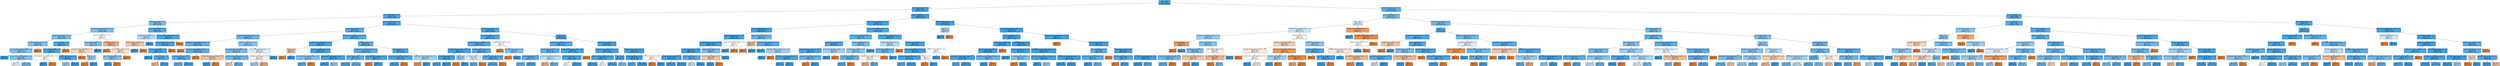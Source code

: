 digraph Tree {
node [shape=box, style="filled", color="black"] ;
0 [label="date <= 115.0\ngini = 0.166\nsamples = 26924\nvalue = [2456, 24468]", fillcolor="#399de5e5"] ;
1 [label="due_vs_submission_date <= 0.5\ngini = 0.101\nsamples = 15974\nvalue = [854, 15120]", fillcolor="#399de5f1"] ;
0 -> 1 [labeldistance=2.5, labelangle=45, headlabel="True"] ;
2 [label="due_vs_submission_date <= -7.5\ngini = 0.151\nsamples = 8588\nvalue = [705, 7883]", fillcolor="#399de5e8"] ;
1 -> 2 ;
3 [label="ouwiki_clicks_by_interval <= 0.5\ngini = 0.337\nsamples = 485\nvalue = [104, 381]", fillcolor="#399de5b9"] ;
2 -> 3 ;
4 [label="oucontent_clicks_by_interval_change <= 29.0\ngini = 0.367\nsamples = 388\nvalue = [94, 294]", fillcolor="#399de5ad"] ;
3 -> 4 ;
5 [label="homepage_clicks_by_interval <= 26.5\ngini = 0.349\nsamples = 364\nvalue = [82, 282]", fillcolor="#399de5b5"] ;
4 -> 5 ;
6 [label="externalquiz_clicks_by_interval <= 3.5\ngini = 0.38\nsamples = 306\nvalue = [78, 228]", fillcolor="#399de5a8"] ;
5 -> 6 ;
7 [label="resource_clicks_by_interval_change <= -15.5\ngini = 0.37\nsamples = 302\nvalue = [74, 228]", fillcolor="#399de5ac"] ;
6 -> 7 ;
8 [label="gini = 0.0\nsamples = 21\nvalue = [0, 21]", fillcolor="#399de5ff"] ;
7 -> 8 ;
9 [label="forumng_clicks_by_interval_change <= -34.5\ngini = 0.388\nsamples = 281\nvalue = [74, 207]", fillcolor="#399de5a4"] ;
7 -> 9 ;
10 [label="gini = 0.499\nsamples = 25\nvalue = [12, 13]", fillcolor="#399de514"] ;
9 -> 10 ;
11 [label="gini = 0.367\nsamples = 256\nvalue = [62, 194]", fillcolor="#399de5ae"] ;
9 -> 11 ;
12 [label="gini = 0.0\nsamples = 4\nvalue = [4, 0]", fillcolor="#e58139ff"] ;
6 -> 12 ;
13 [label="url_clicks_by_interval <= 27.5\ngini = 0.128\nsamples = 58\nvalue = [4, 54]", fillcolor="#399de5ec"] ;
5 -> 13 ;
14 [label="due_vs_submission_date <= -25.5\ngini = 0.1\nsamples = 57\nvalue = [3, 54]", fillcolor="#399de5f1"] ;
13 -> 14 ;
15 [label="oucollaborate_clicks_by_interval_change <= 2.0\ngini = 0.5\nsamples = 2\nvalue = [1, 1]", fillcolor="#e5813900"] ;
14 -> 15 ;
16 [label="gini = 0.0\nsamples = 1\nvalue = [0, 1]", fillcolor="#399de5ff"] ;
15 -> 16 ;
17 [label="gini = 0.0\nsamples = 1\nvalue = [1, 0]", fillcolor="#e58139ff"] ;
15 -> 17 ;
18 [label="subpage_clicks_by_interval <= 0.5\ngini = 0.07\nsamples = 55\nvalue = [2, 53]", fillcolor="#399de5f5"] ;
14 -> 18 ;
19 [label="gini = 0.444\nsamples = 3\nvalue = [1, 2]", fillcolor="#399de57f"] ;
18 -> 19 ;
20 [label="gini = 0.038\nsamples = 52\nvalue = [1, 51]", fillcolor="#399de5fa"] ;
18 -> 20 ;
21 [label="gini = 0.0\nsamples = 1\nvalue = [1, 0]", fillcolor="#e58139ff"] ;
13 -> 21 ;
22 [label="due_vs_submission_date <= -11.0\ngini = 0.5\nsamples = 24\nvalue = [12, 12]", fillcolor="#e5813900"] ;
4 -> 22 ;
23 [label="due_vs_submission_date <= -16.5\ngini = 0.375\nsamples = 12\nvalue = [3, 9]", fillcolor="#399de5aa"] ;
22 -> 23 ;
24 [label="resource_clicks_by_interval_change <= 1.5\ngini = 0.48\nsamples = 5\nvalue = [3, 2]", fillcolor="#e5813955"] ;
23 -> 24 ;
25 [label="gini = 0.0\nsamples = 2\nvalue = [2, 0]", fillcolor="#e58139ff"] ;
24 -> 25 ;
26 [label="weight <= 11.25\ngini = 0.444\nsamples = 3\nvalue = [1, 2]", fillcolor="#399de57f"] ;
24 -> 26 ;
27 [label="gini = 0.0\nsamples = 1\nvalue = [1, 0]", fillcolor="#e58139ff"] ;
26 -> 27 ;
28 [label="gini = 0.0\nsamples = 2\nvalue = [0, 2]", fillcolor="#399de5ff"] ;
26 -> 28 ;
29 [label="gini = 0.0\nsamples = 7\nvalue = [0, 7]", fillcolor="#399de5ff"] ;
23 -> 29 ;
30 [label="assessment_type_CMA <= 0.5\ngini = 0.375\nsamples = 12\nvalue = [9, 3]", fillcolor="#e58139aa"] ;
22 -> 30 ;
31 [label="gini = 0.0\nsamples = 5\nvalue = [5, 0]", fillcolor="#e58139ff"] ;
30 -> 31 ;
32 [label="resource_clicks_by_interval <= 7.5\ngini = 0.49\nsamples = 7\nvalue = [4, 3]", fillcolor="#e5813940"] ;
30 -> 32 ;
33 [label="forumng_clicks_by_interval <= 22.5\ngini = 0.375\nsamples = 4\nvalue = [1, 3]", fillcolor="#399de5aa"] ;
32 -> 33 ;
34 [label="gini = 0.0\nsamples = 3\nvalue = [0, 3]", fillcolor="#399de5ff"] ;
33 -> 34 ;
35 [label="gini = 0.0\nsamples = 1\nvalue = [1, 0]", fillcolor="#e58139ff"] ;
33 -> 35 ;
36 [label="gini = 0.0\nsamples = 3\nvalue = [3, 0]", fillcolor="#e58139ff"] ;
32 -> 36 ;
37 [label="resource_clicks_by_interval <= 0.5\ngini = 0.185\nsamples = 97\nvalue = [10, 87]", fillcolor="#399de5e2"] ;
3 -> 37 ;
38 [label="subpage_clicks_by_interval <= 5.0\ngini = 0.463\nsamples = 11\nvalue = [4, 7]", fillcolor="#399de56d"] ;
37 -> 38 ;
39 [label="homepage_clicks_by_interval <= 9.0\ngini = 0.444\nsamples = 6\nvalue = [4, 2]", fillcolor="#e581397f"] ;
38 -> 39 ;
40 [label="gini = 0.0\nsamples = 2\nvalue = [0, 2]", fillcolor="#399de5ff"] ;
39 -> 40 ;
41 [label="gini = 0.0\nsamples = 4\nvalue = [4, 0]", fillcolor="#e58139ff"] ;
39 -> 41 ;
42 [label="gini = 0.0\nsamples = 5\nvalue = [0, 5]", fillcolor="#399de5ff"] ;
38 -> 42 ;
43 [label="oucontent_clicks_by_interval_change <= 82.5\ngini = 0.13\nsamples = 86\nvalue = [6, 80]", fillcolor="#399de5ec"] ;
37 -> 43 ;
44 [label="forumng_clicks_by_interval <= 262.0\ngini = 0.111\nsamples = 85\nvalue = [5, 80]", fillcolor="#399de5ef"] ;
43 -> 44 ;
45 [label="subpage_clicks_by_interval <= 28.0\ngini = 0.091\nsamples = 84\nvalue = [4, 80]", fillcolor="#399de5f2"] ;
44 -> 45 ;
46 [label="gini = 0.0\nsamples = 49\nvalue = [0, 49]", fillcolor="#399de5ff"] ;
45 -> 46 ;
47 [label="url_clicks_by_interval <= 1.5\ngini = 0.202\nsamples = 35\nvalue = [4, 31]", fillcolor="#399de5de"] ;
45 -> 47 ;
48 [label="gini = 0.444\nsamples = 3\nvalue = [2, 1]", fillcolor="#e581397f"] ;
47 -> 48 ;
49 [label="gini = 0.117\nsamples = 32\nvalue = [2, 30]", fillcolor="#399de5ee"] ;
47 -> 49 ;
50 [label="gini = 0.0\nsamples = 1\nvalue = [1, 0]", fillcolor="#e58139ff"] ;
44 -> 50 ;
51 [label="gini = 0.0\nsamples = 1\nvalue = [1, 0]", fillcolor="#e58139ff"] ;
43 -> 51 ;
52 [label="forumng_clicks_by_interval <= 2.5\ngini = 0.137\nsamples = 8103\nvalue = [601, 7502]", fillcolor="#399de5eb"] ;
2 -> 52 ;
53 [label="homepage_clicks_by_interval <= 3.5\ngini = 0.209\nsamples = 2239\nvalue = [265, 1974]", fillcolor="#399de5dd"] ;
52 -> 53 ;
54 [label="homepage_clicks_by_interval_change <= -5.5\ngini = 0.301\nsamples = 445\nvalue = [82, 363]", fillcolor="#399de5c5"] ;
53 -> 54 ;
55 [label="oucollaborate_clicks_by_interval_change <= -4.5\ngini = 0.228\nsamples = 282\nvalue = [37, 245]", fillcolor="#399de5d8"] ;
54 -> 55 ;
56 [label="gini = 0.0\nsamples = 1\nvalue = [1, 0]", fillcolor="#e58139ff"] ;
55 -> 56 ;
57 [label="externalquiz_clicks_by_interval_change <= 1.5\ngini = 0.223\nsamples = 281\nvalue = [36, 245]", fillcolor="#399de5da"] ;
55 -> 57 ;
58 [label="homepage_clicks_by_interval <= 1.5\ngini = 0.219\nsamples = 280\nvalue = [35, 245]", fillcolor="#399de5db"] ;
57 -> 58 ;
59 [label="gini = 0.299\nsamples = 115\nvalue = [21, 94]", fillcolor="#399de5c6"] ;
58 -> 59 ;
60 [label="gini = 0.155\nsamples = 165\nvalue = [14, 151]", fillcolor="#399de5e7"] ;
58 -> 60 ;
61 [label="gini = 0.0\nsamples = 1\nvalue = [1, 0]", fillcolor="#e58139ff"] ;
57 -> 61 ;
62 [label="oucontent_clicks_by_interval <= 10.5\ngini = 0.4\nsamples = 163\nvalue = [45, 118]", fillcolor="#399de59e"] ;
54 -> 62 ;
63 [label="resource_clicks_by_interval_change <= -5.5\ngini = 0.343\nsamples = 123\nvalue = [27, 96]", fillcolor="#399de5b7"] ;
62 -> 63 ;
64 [label="oucontent_clicks_by_interval_change <= -29.5\ngini = 0.444\nsamples = 6\nvalue = [4, 2]", fillcolor="#e581397f"] ;
63 -> 64 ;
65 [label="gini = 0.0\nsamples = 2\nvalue = [0, 2]", fillcolor="#399de5ff"] ;
64 -> 65 ;
66 [label="gini = 0.0\nsamples = 4\nvalue = [4, 0]", fillcolor="#e58139ff"] ;
64 -> 66 ;
67 [label="oucontent_clicks_by_interval_change <= -19.5\ngini = 0.316\nsamples = 117\nvalue = [23, 94]", fillcolor="#399de5c1"] ;
63 -> 67 ;
68 [label="gini = 0.48\nsamples = 5\nvalue = [3, 2]", fillcolor="#e5813955"] ;
67 -> 68 ;
69 [label="gini = 0.293\nsamples = 112\nvalue = [20, 92]", fillcolor="#399de5c8"] ;
67 -> 69 ;
70 [label="resource_clicks_by_interval_change <= 5.0\ngini = 0.495\nsamples = 40\nvalue = [18, 22]", fillcolor="#399de52e"] ;
62 -> 70 ;
71 [label="homepage_clicks_by_interval <= 2.5\ngini = 0.498\nsamples = 34\nvalue = [18, 16]", fillcolor="#e581391c"] ;
70 -> 71 ;
72 [label="gini = 0.465\nsamples = 19\nvalue = [7, 12]", fillcolor="#399de56a"] ;
71 -> 72 ;
73 [label="gini = 0.391\nsamples = 15\nvalue = [11, 4]", fillcolor="#e58139a2"] ;
71 -> 73 ;
74 [label="gini = 0.0\nsamples = 6\nvalue = [0, 6]", fillcolor="#399de5ff"] ;
70 -> 74 ;
75 [label="homepage_clicks_by_interval_change <= -15.5\ngini = 0.183\nsamples = 1794\nvalue = [183, 1611]", fillcolor="#399de5e2"] ;
53 -> 75 ;
76 [label="resource_clicks_by_interval_change <= -48.5\ngini = 0.085\nsamples = 337\nvalue = [15, 322]", fillcolor="#399de5f3"] ;
75 -> 76 ;
77 [label="weight <= 15.0\ngini = 0.444\nsamples = 3\nvalue = [2, 1]", fillcolor="#e581397f"] ;
76 -> 77 ;
78 [label="gini = 0.0\nsamples = 2\nvalue = [2, 0]", fillcolor="#e58139ff"] ;
77 -> 78 ;
79 [label="gini = 0.0\nsamples = 1\nvalue = [0, 1]", fillcolor="#399de5ff"] ;
77 -> 79 ;
80 [label="url_clicks_by_interval_change <= -24.5\ngini = 0.075\nsamples = 334\nvalue = [13, 321]", fillcolor="#399de5f5"] ;
76 -> 80 ;
81 [label="homepage_clicks_by_interval_change <= -36.5\ngini = 0.375\nsamples = 16\nvalue = [4, 12]", fillcolor="#399de5aa"] ;
80 -> 81 ;
82 [label="gini = 0.245\nsamples = 14\nvalue = [2, 12]", fillcolor="#399de5d4"] ;
81 -> 82 ;
83 [label="gini = 0.0\nsamples = 2\nvalue = [2, 0]", fillcolor="#e58139ff"] ;
81 -> 83 ;
84 [label="oucollaborate_clicks_by_interval_change <= 0.5\ngini = 0.055\nsamples = 318\nvalue = [9, 309]", fillcolor="#399de5f8"] ;
80 -> 84 ;
85 [label="gini = 0.05\nsamples = 315\nvalue = [8, 307]", fillcolor="#399de5f8"] ;
84 -> 85 ;
86 [label="gini = 0.444\nsamples = 3\nvalue = [1, 2]", fillcolor="#399de57f"] ;
84 -> 86 ;
87 [label="url_clicks_by_interval <= 1.5\ngini = 0.204\nsamples = 1457\nvalue = [168, 1289]", fillcolor="#399de5de"] ;
75 -> 87 ;
88 [label="externalquiz_clicks_by_interval_change <= 2.5\ngini = 0.23\nsamples = 1013\nvalue = [134, 879]", fillcolor="#399de5d8"] ;
87 -> 88 ;
89 [label="subpage_clicks_by_interval <= 4.5\ngini = 0.249\nsamples = 880\nvalue = [128, 752]", fillcolor="#399de5d4"] ;
88 -> 89 ;
90 [label="gini = 0.194\nsamples = 433\nvalue = [47, 386]", fillcolor="#399de5e0"] ;
89 -> 90 ;
91 [label="gini = 0.297\nsamples = 447\nvalue = [81, 366]", fillcolor="#399de5c7"] ;
89 -> 91 ;
92 [label="ouwiki_clicks_by_interval_change <= -26.5\ngini = 0.086\nsamples = 133\nvalue = [6, 127]", fillcolor="#399de5f3"] ;
88 -> 92 ;
93 [label="gini = 0.0\nsamples = 1\nvalue = [1, 0]", fillcolor="#e58139ff"] ;
92 -> 93 ;
94 [label="gini = 0.073\nsamples = 132\nvalue = [5, 127]", fillcolor="#399de5f5"] ;
92 -> 94 ;
95 [label="url_clicks_by_interval <= 17.5\ngini = 0.141\nsamples = 444\nvalue = [34, 410]", fillcolor="#399de5ea"] ;
87 -> 95 ;
96 [label="externalquiz_clicks_by_interval_change <= 21.5\ngini = 0.126\nsamples = 429\nvalue = [29, 400]", fillcolor="#399de5ed"] ;
95 -> 96 ;
97 [label="gini = 0.122\nsamples = 428\nvalue = [28, 400]", fillcolor="#399de5ed"] ;
96 -> 97 ;
98 [label="gini = 0.0\nsamples = 1\nvalue = [1, 0]", fillcolor="#e58139ff"] ;
96 -> 98 ;
99 [label="oucontent_clicks_by_interval_change <= 19.5\ngini = 0.444\nsamples = 15\nvalue = [5, 10]", fillcolor="#399de57f"] ;
95 -> 99 ;
100 [label="gini = 0.278\nsamples = 6\nvalue = [5, 1]", fillcolor="#e58139cc"] ;
99 -> 100 ;
101 [label="gini = 0.0\nsamples = 9\nvalue = [0, 9]", fillcolor="#399de5ff"] ;
99 -> 101 ;
102 [label="resource_clicks_by_interval <= 2.5\ngini = 0.108\nsamples = 5864\nvalue = [336, 5528]", fillcolor="#399de5f0"] ;
52 -> 102 ;
103 [label="oucontent_clicks_by_interval <= 75.0\ngini = 0.17\nsamples = 1239\nvalue = [116, 1123]", fillcolor="#399de5e5"] ;
102 -> 103 ;
104 [label="forumng_clicks_by_interval_change <= -34.5\ngini = 0.166\nsamples = 1233\nvalue = [113, 1120]", fillcolor="#399de5e5"] ;
103 -> 104 ;
105 [label="oucontent_clicks_by_interval_change <= 16.0\ngini = 0.055\nsamples = 178\nvalue = [5, 173]", fillcolor="#399de5f8"] ;
104 -> 105 ;
106 [label="due_vs_submission_date <= -5.5\ngini = 0.045\nsamples = 175\nvalue = [4, 171]", fillcolor="#399de5f9"] ;
105 -> 106 ;
107 [label="gini = 0.172\nsamples = 21\nvalue = [2, 19]", fillcolor="#399de5e4"] ;
106 -> 107 ;
108 [label="gini = 0.026\nsamples = 154\nvalue = [2, 152]", fillcolor="#399de5fc"] ;
106 -> 108 ;
109 [label="weight <= 12.5\ngini = 0.444\nsamples = 3\nvalue = [1, 2]", fillcolor="#399de57f"] ;
105 -> 109 ;
110 [label="gini = 0.0\nsamples = 1\nvalue = [1, 0]", fillcolor="#e58139ff"] ;
109 -> 110 ;
111 [label="gini = 0.0\nsamples = 2\nvalue = [0, 2]", fillcolor="#399de5ff"] ;
109 -> 111 ;
112 [label="homepage_clicks_by_interval <= 1.5\ngini = 0.184\nsamples = 1055\nvalue = [108, 947]", fillcolor="#399de5e2"] ;
104 -> 112 ;
113 [label="url_clicks_by_interval <= 0.5\ngini = 0.494\nsamples = 9\nvalue = [4, 5]", fillcolor="#399de533"] ;
112 -> 113 ;
114 [label="gini = 0.278\nsamples = 6\nvalue = [1, 5]", fillcolor="#399de5cc"] ;
113 -> 114 ;
115 [label="gini = 0.0\nsamples = 3\nvalue = [3, 0]", fillcolor="#e58139ff"] ;
113 -> 115 ;
116 [label="ouelluminate_clicks_by_interval <= 25.0\ngini = 0.179\nsamples = 1046\nvalue = [104, 942]", fillcolor="#399de5e3"] ;
112 -> 116 ;
117 [label="gini = 0.178\nsamples = 1045\nvalue = [103, 942]", fillcolor="#399de5e3"] ;
116 -> 117 ;
118 [label="gini = 0.0\nsamples = 1\nvalue = [1, 0]", fillcolor="#e58139ff"] ;
116 -> 118 ;
119 [label="oucontent_clicks_by_interval <= 80.5\ngini = 0.5\nsamples = 6\nvalue = [3, 3]", fillcolor="#e5813900"] ;
103 -> 119 ;
120 [label="gini = 0.0\nsamples = 2\nvalue = [2, 0]", fillcolor="#e58139ff"] ;
119 -> 120 ;
121 [label="forumng_clicks_by_interval <= 19.0\ngini = 0.375\nsamples = 4\nvalue = [1, 3]", fillcolor="#399de5aa"] ;
119 -> 121 ;
122 [label="gini = 0.0\nsamples = 1\nvalue = [1, 0]", fillcolor="#e58139ff"] ;
121 -> 122 ;
123 [label="gini = 0.0\nsamples = 3\nvalue = [0, 3]", fillcolor="#399de5ff"] ;
121 -> 123 ;
124 [label="weight <= 2.5\ngini = 0.091\nsamples = 4625\nvalue = [220, 4405]", fillcolor="#399de5f2"] ;
102 -> 124 ;
125 [label="forumng_clicks_by_interval_change <= 57.5\ngini = 0.181\nsamples = 696\nvalue = [70, 626]", fillcolor="#399de5e2"] ;
124 -> 125 ;
126 [label="oucontent_clicks_by_interval <= 47.5\ngini = 0.263\nsamples = 341\nvalue = [53, 288]", fillcolor="#399de5d0"] ;
125 -> 126 ;
127 [label="ouwiki_clicks_by_interval <= 0.5\ngini = 0.232\nsamples = 313\nvalue = [42, 271]", fillcolor="#399de5d7"] ;
126 -> 127 ;
128 [label="gini = 0.335\nsamples = 94\nvalue = [20, 74]", fillcolor="#399de5ba"] ;
127 -> 128 ;
129 [label="gini = 0.181\nsamples = 219\nvalue = [22, 197]", fillcolor="#399de5e3"] ;
127 -> 129 ;
130 [label="ouwiki_clicks_by_interval_change <= 8.5\ngini = 0.477\nsamples = 28\nvalue = [11, 17]", fillcolor="#399de55a"] ;
126 -> 130 ;
131 [label="gini = 0.42\nsamples = 10\nvalue = [7, 3]", fillcolor="#e5813992"] ;
130 -> 131 ;
132 [label="gini = 0.346\nsamples = 18\nvalue = [4, 14]", fillcolor="#399de5b6"] ;
130 -> 132 ;
133 [label="forumng_clicks_by_interval_change <= 528.0\ngini = 0.091\nsamples = 355\nvalue = [17, 338]", fillcolor="#399de5f2"] ;
125 -> 133 ;
134 [label="homepage_clicks_by_interval <= 14.5\ngini = 0.086\nsamples = 354\nvalue = [16, 338]", fillcolor="#399de5f3"] ;
133 -> 134 ;
135 [label="gini = 0.5\nsamples = 2\nvalue = [1, 1]", fillcolor="#e5813900"] ;
134 -> 135 ;
136 [label="gini = 0.082\nsamples = 352\nvalue = [15, 337]", fillcolor="#399de5f4"] ;
134 -> 136 ;
137 [label="gini = 0.0\nsamples = 1\nvalue = [1, 0]", fillcolor="#e58139ff"] ;
133 -> 137 ;
138 [label="forumng_clicks_by_interval <= 42.5\ngini = 0.073\nsamples = 3929\nvalue = [150, 3779]", fillcolor="#399de5f5"] ;
124 -> 138 ;
139 [label="oucontent_clicks_by_interval_change <= 23.5\ngini = 0.092\nsamples = 2478\nvalue = [120, 2358]", fillcolor="#399de5f2"] ;
138 -> 139 ;
140 [label="resource_clicks_by_interval_change <= 62.0\ngini = 0.075\nsamples = 1901\nvalue = [74, 1827]", fillcolor="#399de5f5"] ;
139 -> 140 ;
141 [label="gini = 0.074\nsamples = 1899\nvalue = [73, 1826]", fillcolor="#399de5f5"] ;
140 -> 141 ;
142 [label="gini = 0.5\nsamples = 2\nvalue = [1, 1]", fillcolor="#e5813900"] ;
140 -> 142 ;
143 [label="weight <= 21.25\ngini = 0.147\nsamples = 577\nvalue = [46, 531]", fillcolor="#399de5e9"] ;
139 -> 143 ;
144 [label="gini = 0.129\nsamples = 547\nvalue = [38, 509]", fillcolor="#399de5ec"] ;
143 -> 144 ;
145 [label="gini = 0.391\nsamples = 30\nvalue = [8, 22]", fillcolor="#399de5a2"] ;
143 -> 145 ;
146 [label="homepage_clicks_by_interval <= 910.0\ngini = 0.04\nsamples = 1451\nvalue = [30, 1421]", fillcolor="#399de5fa"] ;
138 -> 146 ;
147 [label="due_vs_submission_date <= -6.5\ngini = 0.039\nsamples = 1449\nvalue = [29, 1420]", fillcolor="#399de5fa"] ;
146 -> 147 ;
148 [label="gini = 0.245\nsamples = 21\nvalue = [3, 18]", fillcolor="#399de5d4"] ;
147 -> 148 ;
149 [label="gini = 0.036\nsamples = 1428\nvalue = [26, 1402]", fillcolor="#399de5fa"] ;
147 -> 149 ;
150 [label="url_clicks_by_interval <= 459.5\ngini = 0.5\nsamples = 2\nvalue = [1, 1]", fillcolor="#e5813900"] ;
146 -> 150 ;
151 [label="gini = 0.0\nsamples = 1\nvalue = [1, 0]", fillcolor="#e58139ff"] ;
150 -> 151 ;
152 [label="gini = 0.0\nsamples = 1\nvalue = [0, 1]", fillcolor="#399de5ff"] ;
150 -> 152 ;
153 [label="forumng_clicks_by_interval <= 4.5\ngini = 0.04\nsamples = 7386\nvalue = [149, 7237]", fillcolor="#399de5fa"] ;
1 -> 153 ;
154 [label="forumng_clicks_by_interval_change <= -2.5\ngini = 0.079\nsamples = 2074\nvalue = [85, 1989]", fillcolor="#399de5f4"] ;
153 -> 154 ;
155 [label="ouwiki_clicks_by_interval_change <= 0.5\ngini = 0.054\nsamples = 1228\nvalue = [34, 1194]", fillcolor="#399de5f8"] ;
154 -> 155 ;
156 [label="ouelluminate_clicks_by_interval <= 1.5\ngini = 0.049\nsamples = 1206\nvalue = [30, 1176]", fillcolor="#399de5f8"] ;
155 -> 156 ;
157 [label="subpage_clicks_by_interval_change <= 26.0\ngini = 0.047\nsamples = 1204\nvalue = [29, 1175]", fillcolor="#399de5f9"] ;
156 -> 157 ;
158 [label="oucontent_clicks_by_interval <= 54.0\ngini = 0.044\nsamples = 1195\nvalue = [27, 1168]", fillcolor="#399de5f9"] ;
157 -> 158 ;
159 [label="url_clicks_by_interval_change <= -10.5\ngini = 0.04\nsamples = 1171\nvalue = [24, 1147]", fillcolor="#399de5fa"] ;
158 -> 159 ;
160 [label="gini = 0.083\nsamples = 252\nvalue = [11, 241]", fillcolor="#399de5f3"] ;
159 -> 160 ;
161 [label="gini = 0.028\nsamples = 919\nvalue = [13, 906]", fillcolor="#399de5fb"] ;
159 -> 161 ;
162 [label="subpage_clicks_by_interval <= 6.5\ngini = 0.219\nsamples = 24\nvalue = [3, 21]", fillcolor="#399de5db"] ;
158 -> 162 ;
163 [label="gini = 0.49\nsamples = 7\nvalue = [3, 4]", fillcolor="#399de540"] ;
162 -> 163 ;
164 [label="gini = 0.0\nsamples = 17\nvalue = [0, 17]", fillcolor="#399de5ff"] ;
162 -> 164 ;
165 [label="subpage_clicks_by_interval <= 36.5\ngini = 0.346\nsamples = 9\nvalue = [2, 7]", fillcolor="#399de5b6"] ;
157 -> 165 ;
166 [label="resource_clicks_by_interval <= 12.0\ngini = 0.444\nsamples = 3\nvalue = [2, 1]", fillcolor="#e581397f"] ;
165 -> 166 ;
167 [label="gini = 0.0\nsamples = 1\nvalue = [0, 1]", fillcolor="#399de5ff"] ;
166 -> 167 ;
168 [label="gini = 0.0\nsamples = 2\nvalue = [2, 0]", fillcolor="#e58139ff"] ;
166 -> 168 ;
169 [label="gini = 0.0\nsamples = 6\nvalue = [0, 6]", fillcolor="#399de5ff"] ;
165 -> 169 ;
170 [label="subpage_clicks_by_interval_change <= -5.0\ngini = 0.5\nsamples = 2\nvalue = [1, 1]", fillcolor="#e5813900"] ;
156 -> 170 ;
171 [label="gini = 0.0\nsamples = 1\nvalue = [0, 1]", fillcolor="#399de5ff"] ;
170 -> 171 ;
172 [label="gini = 0.0\nsamples = 1\nvalue = [1, 0]", fillcolor="#e58139ff"] ;
170 -> 172 ;
173 [label="page_clicks_by_interval_change <= -0.5\ngini = 0.298\nsamples = 22\nvalue = [4, 18]", fillcolor="#399de5c6"] ;
155 -> 173 ;
174 [label="weight <= 8.75\ngini = 0.444\nsamples = 3\nvalue = [2, 1]", fillcolor="#e581397f"] ;
173 -> 174 ;
175 [label="gini = 0.0\nsamples = 2\nvalue = [2, 0]", fillcolor="#e58139ff"] ;
174 -> 175 ;
176 [label="gini = 0.0\nsamples = 1\nvalue = [0, 1]", fillcolor="#399de5ff"] ;
174 -> 176 ;
177 [label="oucontent_clicks_by_interval_change <= 4.5\ngini = 0.188\nsamples = 19\nvalue = [2, 17]", fillcolor="#399de5e1"] ;
173 -> 177 ;
178 [label="gini = 0.0\nsamples = 13\nvalue = [0, 13]", fillcolor="#399de5ff"] ;
177 -> 178 ;
179 [label="externalquiz_clicks_by_interval_change <= -2.5\ngini = 0.444\nsamples = 6\nvalue = [2, 4]", fillcolor="#399de57f"] ;
177 -> 179 ;
180 [label="gini = 0.0\nsamples = 4\nvalue = [0, 4]", fillcolor="#399de5ff"] ;
179 -> 180 ;
181 [label="gini = 0.0\nsamples = 2\nvalue = [2, 0]", fillcolor="#e58139ff"] ;
179 -> 181 ;
182 [label="resource_clicks_by_interval_change <= -1.5\ngini = 0.113\nsamples = 846\nvalue = [51, 795]", fillcolor="#399de5ef"] ;
154 -> 182 ;
183 [label="resource_clicks_by_interval_change <= -3.5\ngini = 0.229\nsamples = 159\nvalue = [21, 138]", fillcolor="#399de5d8"] ;
182 -> 183 ;
184 [label="resource_clicks_by_interval <= 8.5\ngini = 0.133\nsamples = 98\nvalue = [7, 91]", fillcolor="#399de5eb"] ;
183 -> 184 ;
185 [label="homepage_clicks_by_interval_change <= 2.5\ngini = 0.103\nsamples = 92\nvalue = [5, 87]", fillcolor="#399de5f0"] ;
184 -> 185 ;
186 [label="oucontent_clicks_by_interval_change <= -9.5\ngini = 0.072\nsamples = 80\nvalue = [3, 77]", fillcolor="#399de5f5"] ;
185 -> 186 ;
187 [label="gini = 0.139\nsamples = 40\nvalue = [3, 37]", fillcolor="#399de5ea"] ;
186 -> 187 ;
188 [label="gini = 0.0\nsamples = 40\nvalue = [0, 40]", fillcolor="#399de5ff"] ;
186 -> 188 ;
189 [label="subpage_clicks_by_interval_change <= -4.5\ngini = 0.278\nsamples = 12\nvalue = [2, 10]", fillcolor="#399de5cc"] ;
185 -> 189 ;
190 [label="gini = 0.0\nsamples = 2\nvalue = [2, 0]", fillcolor="#e58139ff"] ;
189 -> 190 ;
191 [label="gini = 0.0\nsamples = 10\nvalue = [0, 10]", fillcolor="#399de5ff"] ;
189 -> 191 ;
192 [label="resource_clicks_by_interval_change <= -6.5\ngini = 0.444\nsamples = 6\nvalue = [2, 4]", fillcolor="#399de57f"] ;
184 -> 192 ;
193 [label="gini = 0.0\nsamples = 4\nvalue = [0, 4]", fillcolor="#399de5ff"] ;
192 -> 193 ;
194 [label="gini = 0.0\nsamples = 2\nvalue = [2, 0]", fillcolor="#e58139ff"] ;
192 -> 194 ;
195 [label="subpage_clicks_by_interval <= 6.5\ngini = 0.354\nsamples = 61\nvalue = [14, 47]", fillcolor="#399de5b3"] ;
183 -> 195 ;
196 [label="oucontent_clicks_by_interval <= 5.5\ngini = 0.413\nsamples = 48\nvalue = [14, 34]", fillcolor="#399de596"] ;
195 -> 196 ;
197 [label="url_clicks_by_interval_change <= 2.5\ngini = 0.271\nsamples = 31\nvalue = [5, 26]", fillcolor="#399de5ce"] ;
196 -> 197 ;
198 [label="gini = 0.231\nsamples = 30\nvalue = [4, 26]", fillcolor="#399de5d8"] ;
197 -> 198 ;
199 [label="gini = 0.0\nsamples = 1\nvalue = [1, 0]", fillcolor="#e58139ff"] ;
197 -> 199 ;
200 [label="homepage_clicks_by_interval <= 8.5\ngini = 0.498\nsamples = 17\nvalue = [9, 8]", fillcolor="#e581391c"] ;
196 -> 200 ;
201 [label="gini = 0.397\nsamples = 11\nvalue = [8, 3]", fillcolor="#e581399f"] ;
200 -> 201 ;
202 [label="gini = 0.278\nsamples = 6\nvalue = [1, 5]", fillcolor="#399de5cc"] ;
200 -> 202 ;
203 [label="gini = 0.0\nsamples = 13\nvalue = [0, 13]", fillcolor="#399de5ff"] ;
195 -> 203 ;
204 [label="homepage_clicks_by_interval_change <= -17.5\ngini = 0.084\nsamples = 687\nvalue = [30, 657]", fillcolor="#399de5f3"] ;
182 -> 204 ;
205 [label="homepage_clicks_by_interval <= 19.5\ngini = 0.469\nsamples = 8\nvalue = [3, 5]", fillcolor="#399de566"] ;
204 -> 205 ;
206 [label="oucontent_clicks_by_interval <= 2.5\ngini = 0.278\nsamples = 6\nvalue = [1, 5]", fillcolor="#399de5cc"] ;
205 -> 206 ;
207 [label="gini = 0.0\nsamples = 1\nvalue = [1, 0]", fillcolor="#e58139ff"] ;
206 -> 207 ;
208 [label="gini = 0.0\nsamples = 5\nvalue = [0, 5]", fillcolor="#399de5ff"] ;
206 -> 208 ;
209 [label="gini = 0.0\nsamples = 2\nvalue = [2, 0]", fillcolor="#e58139ff"] ;
205 -> 209 ;
210 [label="homepage_clicks_by_interval <= 80.5\ngini = 0.076\nsamples = 679\nvalue = [27, 652]", fillcolor="#399de5f4"] ;
204 -> 210 ;
211 [label="ouwiki_clicks_by_interval_change <= 32.5\ngini = 0.074\nsamples = 677\nvalue = [26, 651]", fillcolor="#399de5f5"] ;
210 -> 211 ;
212 [label="oucontent_clicks_by_interval_change <= -7.5\ngini = 0.071\nsamples = 675\nvalue = [25, 650]", fillcolor="#399de5f5"] ;
211 -> 212 ;
213 [label="gini = 0.245\nsamples = 28\nvalue = [4, 24]", fillcolor="#399de5d4"] ;
212 -> 213 ;
214 [label="gini = 0.063\nsamples = 647\nvalue = [21, 626]", fillcolor="#399de5f6"] ;
212 -> 214 ;
215 [label="weight <= 11.25\ngini = 0.5\nsamples = 2\nvalue = [1, 1]", fillcolor="#e5813900"] ;
211 -> 215 ;
216 [label="gini = 0.0\nsamples = 1\nvalue = [1, 0]", fillcolor="#e58139ff"] ;
215 -> 216 ;
217 [label="gini = 0.0\nsamples = 1\nvalue = [0, 1]", fillcolor="#399de5ff"] ;
215 -> 217 ;
218 [label="subpage_clicks_by_interval <= 23.0\ngini = 0.5\nsamples = 2\nvalue = [1, 1]", fillcolor="#e5813900"] ;
210 -> 218 ;
219 [label="gini = 0.0\nsamples = 1\nvalue = [0, 1]", fillcolor="#399de5ff"] ;
218 -> 219 ;
220 [label="gini = 0.0\nsamples = 1\nvalue = [1, 0]", fillcolor="#e58139ff"] ;
218 -> 220 ;
221 [label="homepage_clicks_by_interval <= 0.5\ngini = 0.024\nsamples = 5312\nvalue = [64, 5248]", fillcolor="#399de5fc"] ;
153 -> 221 ;
222 [label="weight <= 10.0\ngini = 0.444\nsamples = 3\nvalue = [1, 2]", fillcolor="#399de57f"] ;
221 -> 222 ;
223 [label="gini = 0.0\nsamples = 2\nvalue = [0, 2]", fillcolor="#399de5ff"] ;
222 -> 223 ;
224 [label="gini = 0.0\nsamples = 1\nvalue = [1, 0]", fillcolor="#e58139ff"] ;
222 -> 224 ;
225 [label="oucontent_clicks_by_interval_change <= 23.5\ngini = 0.023\nsamples = 5309\nvalue = [63, 5246]", fillcolor="#399de5fc"] ;
221 -> 225 ;
226 [label="subpage_clicks_by_interval <= 7.5\ngini = 0.016\nsamples = 4355\nvalue = [36, 4319]", fillcolor="#399de5fd"] ;
225 -> 226 ;
227 [label="ouwiki_clicks_by_interval <= 61.0\ngini = 0.034\nsamples = 1095\nvalue = [19, 1076]", fillcolor="#399de5fa"] ;
226 -> 227 ;
228 [label="url_clicks_by_interval_change <= 4.5\ngini = 0.032\nsamples = 1094\nvalue = [18, 1076]", fillcolor="#399de5fb"] ;
227 -> 228 ;
229 [label="ouelluminate_clicks_by_interval_change <= -17.5\ngini = 0.031\nsamples = 1088\nvalue = [17, 1071]", fillcolor="#399de5fb"] ;
228 -> 229 ;
230 [label="gini = 0.245\nsamples = 7\nvalue = [1, 6]", fillcolor="#399de5d4"] ;
229 -> 230 ;
231 [label="gini = 0.029\nsamples = 1081\nvalue = [16, 1065]", fillcolor="#399de5fb"] ;
229 -> 231 ;
232 [label="oucollaborate_clicks_by_interval_change <= 0.5\ngini = 0.278\nsamples = 6\nvalue = [1, 5]", fillcolor="#399de5cc"] ;
228 -> 232 ;
233 [label="gini = 0.0\nsamples = 5\nvalue = [0, 5]", fillcolor="#399de5ff"] ;
232 -> 233 ;
234 [label="gini = 0.0\nsamples = 1\nvalue = [1, 0]", fillcolor="#e58139ff"] ;
232 -> 234 ;
235 [label="gini = 0.0\nsamples = 1\nvalue = [1, 0]", fillcolor="#e58139ff"] ;
227 -> 235 ;
236 [label="forumng_clicks_by_interval <= 5.5\ngini = 0.01\nsamples = 3260\nvalue = [17, 3243]", fillcolor="#399de5fe"] ;
226 -> 236 ;
237 [label="url_clicks_by_interval_change <= 4.5\ngini = 0.053\nsamples = 73\nvalue = [2, 71]", fillcolor="#399de5f8"] ;
236 -> 237 ;
238 [label="gini = 0.0\nsamples = 65\nvalue = [0, 65]", fillcolor="#399de5ff"] ;
237 -> 238 ;
239 [label="url_clicks_by_interval_change <= 5.5\ngini = 0.375\nsamples = 8\nvalue = [2, 6]", fillcolor="#399de5aa"] ;
237 -> 239 ;
240 [label="gini = 0.0\nsamples = 2\nvalue = [2, 0]", fillcolor="#e58139ff"] ;
239 -> 240 ;
241 [label="gini = 0.0\nsamples = 6\nvalue = [0, 6]", fillcolor="#399de5ff"] ;
239 -> 241 ;
242 [label="oucollaborate_clicks_by_interval_change <= -13.5\ngini = 0.009\nsamples = 3187\nvalue = [15, 3172]", fillcolor="#399de5fe"] ;
236 -> 242 ;
243 [label="oucollaborate_clicks_by_interval_change <= -14.5\ngini = 0.077\nsamples = 25\nvalue = [1, 24]", fillcolor="#399de5f4"] ;
242 -> 243 ;
244 [label="gini = 0.0\nsamples = 22\nvalue = [0, 22]", fillcolor="#399de5ff"] ;
243 -> 244 ;
245 [label="gini = 0.444\nsamples = 3\nvalue = [1, 2]", fillcolor="#399de57f"] ;
243 -> 245 ;
246 [label="homepage_clicks_by_interval_change <= 33.5\ngini = 0.009\nsamples = 3162\nvalue = [14, 3148]", fillcolor="#399de5fe"] ;
242 -> 246 ;
247 [label="gini = 0.005\nsamples = 2351\nvalue = [6, 2345]", fillcolor="#399de5fe"] ;
246 -> 247 ;
248 [label="gini = 0.02\nsamples = 811\nvalue = [8, 803]", fillcolor="#399de5fc"] ;
246 -> 248 ;
249 [label="homepage_clicks_by_interval_change <= -152.5\ngini = 0.055\nsamples = 954\nvalue = [27, 927]", fillcolor="#399de5f8"] ;
225 -> 249 ;
250 [label="gini = 0.0\nsamples = 1\nvalue = [1, 0]", fillcolor="#e58139ff"] ;
249 -> 250 ;
251 [label="homepage_clicks_by_interval <= 22.5\ngini = 0.053\nsamples = 953\nvalue = [26, 927]", fillcolor="#399de5f8"] ;
249 -> 251 ;
252 [label="due_vs_submission_date <= 9.5\ngini = 0.236\nsamples = 66\nvalue = [9, 57]", fillcolor="#399de5d7"] ;
251 -> 252 ;
253 [label="subpage_clicks_by_interval_change <= 5.5\ngini = 0.216\nsamples = 65\nvalue = [8, 57]", fillcolor="#399de5db"] ;
252 -> 253 ;
254 [label="gini = 0.0\nsamples = 27\nvalue = [0, 27]", fillcolor="#399de5ff"] ;
253 -> 254 ;
255 [label="gini = 0.332\nsamples = 38\nvalue = [8, 30]", fillcolor="#399de5bb"] ;
253 -> 255 ;
256 [label="gini = 0.0\nsamples = 1\nvalue = [1, 0]", fillcolor="#e58139ff"] ;
252 -> 256 ;
257 [label="subpage_clicks_by_interval <= 8.5\ngini = 0.038\nsamples = 887\nvalue = [17, 870]", fillcolor="#399de5fa"] ;
251 -> 257 ;
258 [label="oucontent_clicks_by_interval <= 24.5\ngini = 0.185\nsamples = 58\nvalue = [6, 52]", fillcolor="#399de5e2"] ;
257 -> 258 ;
259 [label="gini = 0.0\nsamples = 2\nvalue = [2, 0]", fillcolor="#e58139ff"] ;
258 -> 259 ;
260 [label="gini = 0.133\nsamples = 56\nvalue = [4, 52]", fillcolor="#399de5eb"] ;
258 -> 260 ;
261 [label="resource_clicks_by_interval_change <= 43.5\ngini = 0.026\nsamples = 829\nvalue = [11, 818]", fillcolor="#399de5fc"] ;
257 -> 261 ;
262 [label="gini = 0.02\nsamples = 808\nvalue = [8, 800]", fillcolor="#399de5fc"] ;
261 -> 262 ;
263 [label="gini = 0.245\nsamples = 21\nvalue = [3, 18]", fillcolor="#399de5d4"] ;
261 -> 263 ;
264 [label="homepage_clicks_by_interval <= 21.5\ngini = 0.25\nsamples = 10950\nvalue = [1602, 9348]", fillcolor="#399de5d3"] ;
0 -> 264 [labeldistance=2.5, labelangle=-45, headlabel="False"] ;
265 [label="due_vs_submission_date <= -7.5\ngini = 0.336\nsamples = 4851\nvalue = [1035, 3816]", fillcolor="#399de5ba"] ;
264 -> 265 ;
266 [label="date <= 203.0\ngini = 0.495\nsamples = 238\nvalue = [107, 131]", fillcolor="#399de52f"] ;
265 -> 266 ;
267 [label="forumng_clicks_by_interval_change <= -0.5\ngini = 0.487\nsamples = 221\nvalue = [93, 128]", fillcolor="#399de546"] ;
266 -> 267 ;
268 [label="oucontent_clicks_by_interval_change <= -40.5\ngini = 0.43\nsamples = 99\nvalue = [31, 68]", fillcolor="#399de58b"] ;
267 -> 268 ;
269 [label="url_clicks_by_interval <= 1.5\ngini = 0.278\nsamples = 6\nvalue = [5, 1]", fillcolor="#e58139cc"] ;
268 -> 269 ;
270 [label="gini = 0.0\nsamples = 5\nvalue = [5, 0]", fillcolor="#e58139ff"] ;
269 -> 270 ;
271 [label="gini = 0.0\nsamples = 1\nvalue = [0, 1]", fillcolor="#399de5ff"] ;
269 -> 271 ;
272 [label="forumng_clicks_by_interval <= 8.5\ngini = 0.403\nsamples = 93\nvalue = [26, 67]", fillcolor="#399de59c"] ;
268 -> 272 ;
273 [label="ouwiki_clicks_by_interval <= 0.5\ngini = 0.355\nsamples = 78\nvalue = [18, 60]", fillcolor="#399de5b3"] ;
272 -> 273 ;
274 [label="oucontent_clicks_by_interval_change <= 19.0\ngini = 0.313\nsamples = 72\nvalue = [14, 58]", fillcolor="#399de5c1"] ;
273 -> 274 ;
275 [label="gini = 0.284\nsamples = 70\nvalue = [12, 58]", fillcolor="#399de5ca"] ;
274 -> 275 ;
276 [label="gini = 0.0\nsamples = 2\nvalue = [2, 0]", fillcolor="#e58139ff"] ;
274 -> 276 ;
277 [label="resource_clicks_by_interval_change <= -1.5\ngini = 0.444\nsamples = 6\nvalue = [4, 2]", fillcolor="#e581397f"] ;
273 -> 277 ;
278 [label="gini = 0.0\nsamples = 4\nvalue = [4, 0]", fillcolor="#e58139ff"] ;
277 -> 278 ;
279 [label="gini = 0.0\nsamples = 2\nvalue = [0, 2]", fillcolor="#399de5ff"] ;
277 -> 279 ;
280 [label="ouwiki_clicks_by_interval <= 0.5\ngini = 0.498\nsamples = 15\nvalue = [8, 7]", fillcolor="#e5813920"] ;
272 -> 280 ;
281 [label="oucontent_clicks_by_interval <= 11.0\ngini = 0.397\nsamples = 11\nvalue = [8, 3]", fillcolor="#e581399f"] ;
280 -> 281 ;
282 [label="gini = 0.0\nsamples = 7\nvalue = [7, 0]", fillcolor="#e58139ff"] ;
281 -> 282 ;
283 [label="gini = 0.375\nsamples = 4\nvalue = [1, 3]", fillcolor="#399de5aa"] ;
281 -> 283 ;
284 [label="gini = 0.0\nsamples = 4\nvalue = [0, 4]", fillcolor="#399de5ff"] ;
280 -> 284 ;
285 [label="url_clicks_by_interval <= 0.5\ngini = 0.5\nsamples = 122\nvalue = [62, 60]", fillcolor="#e5813908"] ;
267 -> 285 ;
286 [label="subpage_clicks_by_interval_change <= 0.5\ngini = 0.469\nsamples = 80\nvalue = [50, 30]", fillcolor="#e5813966"] ;
285 -> 286 ;
287 [label="homepage_clicks_by_interval_change <= -11.5\ngini = 0.495\nsamples = 60\nvalue = [33, 27]", fillcolor="#e581392e"] ;
286 -> 287 ;
288 [label="gini = 0.0\nsamples = 7\nvalue = [7, 0]", fillcolor="#e58139ff"] ;
287 -> 288 ;
289 [label="subpage_clicks_by_interval_change <= -11.5\ngini = 0.5\nsamples = 53\nvalue = [26, 27]", fillcolor="#399de509"] ;
287 -> 289 ;
290 [label="gini = 0.0\nsamples = 4\nvalue = [0, 4]", fillcolor="#399de5ff"] ;
289 -> 290 ;
291 [label="gini = 0.498\nsamples = 49\nvalue = [26, 23]", fillcolor="#e581391d"] ;
289 -> 291 ;
292 [label="homepage_clicks_by_interval_change <= -0.5\ngini = 0.255\nsamples = 20\nvalue = [17, 3]", fillcolor="#e58139d2"] ;
286 -> 292 ;
293 [label="url_clicks_by_interval_change <= -0.5\ngini = 0.444\nsamples = 3\nvalue = [1, 2]", fillcolor="#399de57f"] ;
292 -> 293 ;
294 [label="gini = 0.0\nsamples = 2\nvalue = [0, 2]", fillcolor="#399de5ff"] ;
293 -> 294 ;
295 [label="gini = 0.0\nsamples = 1\nvalue = [1, 0]", fillcolor="#e58139ff"] ;
293 -> 295 ;
296 [label="homepage_clicks_by_interval <= 4.5\ngini = 0.111\nsamples = 17\nvalue = [16, 1]", fillcolor="#e58139ef"] ;
292 -> 296 ;
297 [label="gini = 0.375\nsamples = 4\nvalue = [3, 1]", fillcolor="#e58139aa"] ;
296 -> 297 ;
298 [label="gini = 0.0\nsamples = 13\nvalue = [13, 0]", fillcolor="#e58139ff"] ;
296 -> 298 ;
299 [label="oucontent_clicks_by_interval <= 9.5\ngini = 0.408\nsamples = 42\nvalue = [12, 30]", fillcolor="#399de599"] ;
285 -> 299 ;
300 [label="oucontent_clicks_by_interval <= 1.0\ngini = 0.153\nsamples = 24\nvalue = [2, 22]", fillcolor="#399de5e8"] ;
299 -> 300 ;
301 [label="gini = 0.0\nsamples = 1\nvalue = [1, 0]", fillcolor="#e58139ff"] ;
300 -> 301 ;
302 [label="subpage_clicks_by_interval <= 35.0\ngini = 0.083\nsamples = 23\nvalue = [1, 22]", fillcolor="#399de5f3"] ;
300 -> 302 ;
303 [label="gini = 0.0\nsamples = 22\nvalue = [0, 22]", fillcolor="#399de5ff"] ;
302 -> 303 ;
304 [label="gini = 0.0\nsamples = 1\nvalue = [1, 0]", fillcolor="#e58139ff"] ;
302 -> 304 ;
305 [label="homepage_clicks_by_interval_change <= -6.5\ngini = 0.494\nsamples = 18\nvalue = [10, 8]", fillcolor="#e5813933"] ;
299 -> 305 ;
306 [label="gini = 0.0\nsamples = 4\nvalue = [0, 4]", fillcolor="#399de5ff"] ;
305 -> 306 ;
307 [label="homepage_clicks_by_interval_change <= 12.5\ngini = 0.408\nsamples = 14\nvalue = [10, 4]", fillcolor="#e5813999"] ;
305 -> 307 ;
308 [label="gini = 0.165\nsamples = 11\nvalue = [10, 1]", fillcolor="#e58139e6"] ;
307 -> 308 ;
309 [label="gini = 0.0\nsamples = 3\nvalue = [0, 3]", fillcolor="#399de5ff"] ;
307 -> 309 ;
310 [label="resource_clicks_by_interval_change <= -17.5\ngini = 0.291\nsamples = 17\nvalue = [14, 3]", fillcolor="#e58139c8"] ;
266 -> 310 ;
311 [label="gini = 0.0\nsamples = 2\nvalue = [0, 2]", fillcolor="#399de5ff"] ;
310 -> 311 ;
312 [label="externalquiz_clicks_by_interval_change <= -1.5\ngini = 0.124\nsamples = 15\nvalue = [14, 1]", fillcolor="#e58139ed"] ;
310 -> 312 ;
313 [label="homepage_clicks_by_interval <= 1.0\ngini = 0.5\nsamples = 2\nvalue = [1, 1]", fillcolor="#e5813900"] ;
312 -> 313 ;
314 [label="gini = 0.0\nsamples = 1\nvalue = [0, 1]", fillcolor="#399de5ff"] ;
313 -> 314 ;
315 [label="gini = 0.0\nsamples = 1\nvalue = [1, 0]", fillcolor="#e58139ff"] ;
313 -> 315 ;
316 [label="gini = 0.0\nsamples = 13\nvalue = [13, 0]", fillcolor="#e58139ff"] ;
312 -> 316 ;
317 [label="url_clicks_by_interval_change <= -4.5\ngini = 0.321\nsamples = 4613\nvalue = [928, 3685]", fillcolor="#399de5bf"] ;
265 -> 317 ;
318 [label="weight <= 17.5\ngini = 0.18\nsamples = 679\nvalue = [68, 611]", fillcolor="#399de5e3"] ;
317 -> 318 ;
319 [label="homepage_clicks_by_interval_change <= -383.0\ngini = 0.15\nsamples = 576\nvalue = [47, 529]", fillcolor="#399de5e8"] ;
318 -> 319 ;
320 [label="forumng_clicks_by_interval <= 23.5\ngini = 0.444\nsamples = 3\nvalue = [2, 1]", fillcolor="#e581397f"] ;
319 -> 320 ;
321 [label="gini = 0.0\nsamples = 2\nvalue = [2, 0]", fillcolor="#e58139ff"] ;
320 -> 321 ;
322 [label="gini = 0.0\nsamples = 1\nvalue = [0, 1]", fillcolor="#399de5ff"] ;
320 -> 322 ;
323 [label="due_vs_submission_date <= -4.5\ngini = 0.145\nsamples = 573\nvalue = [45, 528]", fillcolor="#399de5e9"] ;
319 -> 323 ;
324 [label="homepage_clicks_by_interval <= 8.0\ngini = 0.36\nsamples = 34\nvalue = [8, 26]", fillcolor="#399de5b1"] ;
323 -> 324 ;
325 [label="subpage_clicks_by_interval_change <= -68.5\ngini = 0.198\nsamples = 27\nvalue = [3, 24]", fillcolor="#399de5df"] ;
324 -> 325 ;
326 [label="gini = 0.49\nsamples = 7\nvalue = [3, 4]", fillcolor="#399de540"] ;
325 -> 326 ;
327 [label="gini = 0.0\nsamples = 20\nvalue = [0, 20]", fillcolor="#399de5ff"] ;
325 -> 327 ;
328 [label="oucontent_clicks_by_interval_change <= -19.5\ngini = 0.408\nsamples = 7\nvalue = [5, 2]", fillcolor="#e5813999"] ;
324 -> 328 ;
329 [label="gini = 0.0\nsamples = 2\nvalue = [0, 2]", fillcolor="#399de5ff"] ;
328 -> 329 ;
330 [label="gini = 0.0\nsamples = 5\nvalue = [5, 0]", fillcolor="#e58139ff"] ;
328 -> 330 ;
331 [label="page_clicks_by_interval_change <= -2.5\ngini = 0.128\nsamples = 539\nvalue = [37, 502]", fillcolor="#399de5ec"] ;
323 -> 331 ;
332 [label="gini = 0.0\nsamples = 1\nvalue = [1, 0]", fillcolor="#e58139ff"] ;
331 -> 332 ;
333 [label="ouelluminate_clicks_by_interval_change <= 9.0\ngini = 0.125\nsamples = 538\nvalue = [36, 502]", fillcolor="#399de5ed"] ;
331 -> 333 ;
334 [label="gini = 0.122\nsamples = 537\nvalue = [35, 502]", fillcolor="#399de5ed"] ;
333 -> 334 ;
335 [label="gini = 0.0\nsamples = 1\nvalue = [1, 0]", fillcolor="#e58139ff"] ;
333 -> 335 ;
336 [label="forumng_clicks_by_interval_change <= -25.5\ngini = 0.325\nsamples = 103\nvalue = [21, 82]", fillcolor="#399de5be"] ;
318 -> 336 ;
337 [label="url_clicks_by_interval_change <= -7.5\ngini = 0.495\nsamples = 29\nvalue = [13, 16]", fillcolor="#399de530"] ;
336 -> 337 ;
338 [label="resource_clicks_by_interval <= 12.5\ngini = 0.18\nsamples = 10\nvalue = [9, 1]", fillcolor="#e58139e3"] ;
337 -> 338 ;
339 [label="gini = 0.0\nsamples = 9\nvalue = [9, 0]", fillcolor="#e58139ff"] ;
338 -> 339 ;
340 [label="gini = 0.0\nsamples = 1\nvalue = [0, 1]", fillcolor="#399de5ff"] ;
338 -> 340 ;
341 [label="oucollaborate_clicks_by_interval_change <= 0.5\ngini = 0.332\nsamples = 19\nvalue = [4, 15]", fillcolor="#399de5bb"] ;
337 -> 341 ;
342 [label="homepage_clicks_by_interval <= 3.5\ngini = 0.208\nsamples = 17\nvalue = [2, 15]", fillcolor="#399de5dd"] ;
341 -> 342 ;
343 [label="gini = 0.0\nsamples = 1\nvalue = [1, 0]", fillcolor="#e58139ff"] ;
342 -> 343 ;
344 [label="gini = 0.117\nsamples = 16\nvalue = [1, 15]", fillcolor="#399de5ee"] ;
342 -> 344 ;
345 [label="gini = 0.0\nsamples = 2\nvalue = [2, 0]", fillcolor="#e58139ff"] ;
341 -> 345 ;
346 [label="oucollaborate_clicks_by_interval_change <= -4.5\ngini = 0.193\nsamples = 74\nvalue = [8, 66]", fillcolor="#399de5e0"] ;
336 -> 346 ;
347 [label="oucollaborate_clicks_by_interval_change <= -19.0\ngini = 0.444\nsamples = 3\nvalue = [2, 1]", fillcolor="#e581397f"] ;
346 -> 347 ;
348 [label="gini = 0.0\nsamples = 1\nvalue = [0, 1]", fillcolor="#399de5ff"] ;
347 -> 348 ;
349 [label="gini = 0.0\nsamples = 2\nvalue = [2, 0]", fillcolor="#e58139ff"] ;
347 -> 349 ;
350 [label="subpage_clicks_by_interval_change <= -52.5\ngini = 0.155\nsamples = 71\nvalue = [6, 65]", fillcolor="#399de5e7"] ;
346 -> 350 ;
351 [label="forumng_clicks_by_interval_change <= 1.5\ngini = 0.43\nsamples = 16\nvalue = [5, 11]", fillcolor="#399de58b"] ;
350 -> 351 ;
352 [label="gini = 0.278\nsamples = 12\nvalue = [2, 10]", fillcolor="#399de5cc"] ;
351 -> 352 ;
353 [label="gini = 0.375\nsamples = 4\nvalue = [3, 1]", fillcolor="#e58139aa"] ;
351 -> 353 ;
354 [label="oucontent_clicks_by_interval_change <= -45.5\ngini = 0.036\nsamples = 55\nvalue = [1, 54]", fillcolor="#399de5fa"] ;
350 -> 354 ;
355 [label="gini = 0.444\nsamples = 3\nvalue = [1, 2]", fillcolor="#399de57f"] ;
354 -> 355 ;
356 [label="gini = 0.0\nsamples = 52\nvalue = [0, 52]", fillcolor="#399de5ff"] ;
354 -> 356 ;
357 [label="assessment_type_TMA <= 0.5\ngini = 0.342\nsamples = 3934\nvalue = [860, 3074]", fillcolor="#399de5b8"] ;
317 -> 357 ;
358 [label="subpage_clicks_by_interval <= 1.5\ngini = 0.275\nsamples = 1382\nvalue = [227, 1155]", fillcolor="#399de5cd"] ;
357 -> 358 ;
359 [label="due_vs_submission_date <= 8.0\ngini = 0.382\nsamples = 264\nvalue = [68, 196]", fillcolor="#399de5a7"] ;
358 -> 359 ;
360 [label="externalquiz_clicks_by_interval <= 0.5\ngini = 0.325\nsamples = 152\nvalue = [31, 121]", fillcolor="#399de5be"] ;
359 -> 360 ;
361 [label="subpage_clicks_by_interval_change <= -59.5\ngini = 0.224\nsamples = 78\nvalue = [10, 68]", fillcolor="#399de5da"] ;
360 -> 361 ;
362 [label="gini = 0.0\nsamples = 1\nvalue = [1, 0]", fillcolor="#e58139ff"] ;
361 -> 362 ;
363 [label="gini = 0.206\nsamples = 77\nvalue = [9, 68]", fillcolor="#399de5dd"] ;
361 -> 363 ;
364 [label="homepage_clicks_by_interval_change <= -9.5\ngini = 0.407\nsamples = 74\nvalue = [21, 53]", fillcolor="#399de59a"] ;
360 -> 364 ;
365 [label="gini = 0.493\nsamples = 25\nvalue = [11, 14]", fillcolor="#399de537"] ;
364 -> 365 ;
366 [label="gini = 0.325\nsamples = 49\nvalue = [10, 39]", fillcolor="#399de5be"] ;
364 -> 366 ;
367 [label="homepage_clicks_by_interval_change <= -10.5\ngini = 0.442\nsamples = 112\nvalue = [37, 75]", fillcolor="#399de581"] ;
359 -> 367 ;
368 [label="forumng_clicks_by_interval <= 23.0\ngini = 0.133\nsamples = 14\nvalue = [1, 13]", fillcolor="#399de5eb"] ;
367 -> 368 ;
369 [label="gini = 0.0\nsamples = 13\nvalue = [0, 13]", fillcolor="#399de5ff"] ;
368 -> 369 ;
370 [label="gini = 0.0\nsamples = 1\nvalue = [1, 0]", fillcolor="#e58139ff"] ;
368 -> 370 ;
371 [label="homepage_clicks_by_interval_change <= 1.5\ngini = 0.465\nsamples = 98\nvalue = [36, 62]", fillcolor="#399de56b"] ;
367 -> 371 ;
372 [label="gini = 0.498\nsamples = 53\nvalue = [25, 28]", fillcolor="#399de51b"] ;
371 -> 372 ;
373 [label="gini = 0.369\nsamples = 45\nvalue = [11, 34]", fillcolor="#399de5ac"] ;
371 -> 373 ;
374 [label="forumng_clicks_by_interval_change <= -40.0\ngini = 0.244\nsamples = 1118\nvalue = [159, 959]", fillcolor="#399de5d5"] ;
358 -> 374 ;
375 [label="externalquiz_clicks_by_interval_change <= -0.5\ngini = 0.498\nsamples = 15\nvalue = [7, 8]", fillcolor="#399de520"] ;
374 -> 375 ;
376 [label="gini = 0.0\nsamples = 5\nvalue = [0, 5]", fillcolor="#399de5ff"] ;
375 -> 376 ;
377 [label="oucontent_clicks_by_interval_change <= -23.0\ngini = 0.42\nsamples = 10\nvalue = [7, 3]", fillcolor="#e5813992"] ;
375 -> 377 ;
378 [label="gini = 0.375\nsamples = 4\nvalue = [1, 3]", fillcolor="#399de5aa"] ;
377 -> 378 ;
379 [label="gini = 0.0\nsamples = 6\nvalue = [6, 0]", fillcolor="#e58139ff"] ;
377 -> 379 ;
380 [label="resource_clicks_by_interval_change <= 44.0\ngini = 0.238\nsamples = 1103\nvalue = [152, 951]", fillcolor="#399de5d6"] ;
374 -> 380 ;
381 [label="page_clicks_by_interval_change <= -0.5\ngini = 0.235\nsamples = 1101\nvalue = [150, 951]", fillcolor="#399de5d7"] ;
380 -> 381 ;
382 [label="gini = 0.0\nsamples = 2\nvalue = [2, 0]", fillcolor="#e58139ff"] ;
381 -> 382 ;
383 [label="gini = 0.233\nsamples = 1099\nvalue = [148, 951]", fillcolor="#399de5d7"] ;
381 -> 383 ;
384 [label="gini = 0.0\nsamples = 2\nvalue = [2, 0]", fillcolor="#e58139ff"] ;
380 -> 384 ;
385 [label="due_vs_submission_date <= 0.5\ngini = 0.373\nsamples = 2552\nvalue = [633, 1919]", fillcolor="#399de5ab"] ;
357 -> 385 ;
386 [label="date <= 197.5\ngini = 0.413\nsamples = 1641\nvalue = [479, 1162]", fillcolor="#399de596"] ;
385 -> 386 ;
387 [label="forumng_clicks_by_interval_change <= -2.5\ngini = 0.393\nsamples = 1289\nvalue = [346, 943]", fillcolor="#399de5a1"] ;
386 -> 387 ;
388 [label="externalquiz_clicks_by_interval_change <= 1.5\ngini = 0.336\nsamples = 506\nvalue = [108, 398]", fillcolor="#399de5ba"] ;
387 -> 388 ;
389 [label="gini = 0.328\nsamples = 498\nvalue = [103, 395]", fillcolor="#399de5bd"] ;
388 -> 389 ;
390 [label="gini = 0.469\nsamples = 8\nvalue = [5, 3]", fillcolor="#e5813966"] ;
388 -> 390 ;
391 [label="subpage_clicks_by_interval <= 8.5\ngini = 0.423\nsamples = 783\nvalue = [238, 545]", fillcolor="#399de590"] ;
387 -> 391 ;
392 [label="gini = 0.453\nsamples = 523\nvalue = [181, 342]", fillcolor="#399de578"] ;
391 -> 392 ;
393 [label="gini = 0.342\nsamples = 260\nvalue = [57, 203]", fillcolor="#399de5b7"] ;
391 -> 393 ;
394 [label="due_vs_submission_date <= -3.5\ngini = 0.47\nsamples = 352\nvalue = [133, 219]", fillcolor="#399de564"] ;
386 -> 394 ;
395 [label="forumng_clicks_by_interval_change <= 15.0\ngini = 0.462\nsamples = 47\nvalue = [30, 17]", fillcolor="#e581396e"] ;
394 -> 395 ;
396 [label="gini = 0.444\nsamples = 45\nvalue = [30, 15]", fillcolor="#e581397f"] ;
395 -> 396 ;
397 [label="gini = 0.0\nsamples = 2\nvalue = [0, 2]", fillcolor="#399de5ff"] ;
395 -> 397 ;
398 [label="ouwiki_clicks_by_interval_change <= -18.5\ngini = 0.447\nsamples = 305\nvalue = [103, 202]", fillcolor="#399de57d"] ;
394 -> 398 ;
399 [label="gini = 0.364\nsamples = 134\nvalue = [32, 102]", fillcolor="#399de5af"] ;
398 -> 399 ;
400 [label="gini = 0.486\nsamples = 171\nvalue = [71, 100]", fillcolor="#399de54a"] ;
398 -> 400 ;
401 [label="url_clicks_by_interval <= 0.5\ngini = 0.281\nsamples = 911\nvalue = [154, 757]", fillcolor="#399de5cb"] ;
385 -> 401 ;
402 [label="oucontent_clicks_by_interval <= 43.5\ngini = 0.32\nsamples = 560\nvalue = [112, 448]", fillcolor="#399de5bf"] ;
401 -> 402 ;
403 [label="date <= 180.0\ngini = 0.303\nsamples = 537\nvalue = [100, 437]", fillcolor="#399de5c5"] ;
402 -> 403 ;
404 [label="gini = 0.27\nsamples = 423\nvalue = [68, 355]", fillcolor="#399de5ce"] ;
403 -> 404 ;
405 [label="gini = 0.404\nsamples = 114\nvalue = [32, 82]", fillcolor="#399de59b"] ;
403 -> 405 ;
406 [label="forumng_clicks_by_interval <= 8.5\ngini = 0.499\nsamples = 23\nvalue = [12, 11]", fillcolor="#e5813915"] ;
402 -> 406 ;
407 [label="gini = 0.465\nsamples = 19\nvalue = [12, 7]", fillcolor="#e581396a"] ;
406 -> 407 ;
408 [label="gini = 0.0\nsamples = 4\nvalue = [0, 4]", fillcolor="#399de5ff"] ;
406 -> 408 ;
409 [label="oucontent_clicks_by_interval_change <= -11.5\ngini = 0.211\nsamples = 351\nvalue = [42, 309]", fillcolor="#399de5dc"] ;
401 -> 409 ;
410 [label="oucontent_clicks_by_interval <= 27.0\ngini = 0.324\nsamples = 64\nvalue = [13, 51]", fillcolor="#399de5be"] ;
409 -> 410 ;
411 [label="gini = 0.259\nsamples = 59\nvalue = [9, 50]", fillcolor="#399de5d1"] ;
410 -> 411 ;
412 [label="gini = 0.32\nsamples = 5\nvalue = [4, 1]", fillcolor="#e58139bf"] ;
410 -> 412 ;
413 [label="ouelluminate_clicks_by_interval_change <= -2.5\ngini = 0.182\nsamples = 287\nvalue = [29, 258]", fillcolor="#399de5e2"] ;
409 -> 413 ;
414 [label="gini = 0.49\nsamples = 7\nvalue = [3, 4]", fillcolor="#399de540"] ;
413 -> 414 ;
415 [label="gini = 0.168\nsamples = 280\nvalue = [26, 254]", fillcolor="#399de5e5"] ;
413 -> 415 ;
416 [label="url_clicks_by_interval <= 3.5\ngini = 0.169\nsamples = 6099\nvalue = [567, 5532]", fillcolor="#399de5e5"] ;
264 -> 416 ;
417 [label="due_vs_submission_date <= -3.5\ngini = 0.228\nsamples = 2863\nvalue = [375, 2488]", fillcolor="#399de5d9"] ;
416 -> 417 ;
418 [label="url_clicks_by_interval_change <= 2.5\ngini = 0.409\nsamples = 209\nvalue = [60, 149]", fillcolor="#399de598"] ;
417 -> 418 ;
419 [label="weight <= 17.5\ngini = 0.39\nsamples = 200\nvalue = [53, 147]", fillcolor="#399de5a3"] ;
418 -> 419 ;
420 [label="homepage_clicks_by_interval <= 33.5\ngini = 0.473\nsamples = 13\nvalue = [8, 5]", fillcolor="#e5813960"] ;
419 -> 420 ;
421 [label="externalquiz_clicks_by_interval <= 2.5\ngini = 0.408\nsamples = 7\nvalue = [2, 5]", fillcolor="#399de599"] ;
420 -> 421 ;
422 [label="gini = 0.0\nsamples = 4\nvalue = [0, 4]", fillcolor="#399de5ff"] ;
421 -> 422 ;
423 [label="resource_clicks_by_interval <= 5.5\ngini = 0.444\nsamples = 3\nvalue = [2, 1]", fillcolor="#e581397f"] ;
421 -> 423 ;
424 [label="gini = 0.0\nsamples = 1\nvalue = [0, 1]", fillcolor="#399de5ff"] ;
423 -> 424 ;
425 [label="gini = 0.0\nsamples = 2\nvalue = [2, 0]", fillcolor="#e58139ff"] ;
423 -> 425 ;
426 [label="gini = 0.0\nsamples = 6\nvalue = [6, 0]", fillcolor="#e58139ff"] ;
420 -> 426 ;
427 [label="subpage_clicks_by_interval <= 5.5\ngini = 0.365\nsamples = 187\nvalue = [45, 142]", fillcolor="#399de5ae"] ;
419 -> 427 ;
428 [label="url_clicks_by_interval_change <= -0.5\ngini = 0.473\nsamples = 47\nvalue = [18, 29]", fillcolor="#399de561"] ;
427 -> 428 ;
429 [label="resource_clicks_by_interval <= 9.0\ngini = 0.469\nsamples = 16\nvalue = [10, 6]", fillcolor="#e5813966"] ;
428 -> 429 ;
430 [label="gini = 0.408\nsamples = 14\nvalue = [10, 4]", fillcolor="#e5813999"] ;
429 -> 430 ;
431 [label="gini = 0.0\nsamples = 2\nvalue = [0, 2]", fillcolor="#399de5ff"] ;
429 -> 431 ;
432 [label="date <= 161.5\ngini = 0.383\nsamples = 31\nvalue = [8, 23]", fillcolor="#399de5a6"] ;
428 -> 432 ;
433 [label="gini = 0.227\nsamples = 23\nvalue = [3, 20]", fillcolor="#399de5d9"] ;
432 -> 433 ;
434 [label="gini = 0.469\nsamples = 8\nvalue = [5, 3]", fillcolor="#e5813966"] ;
432 -> 434 ;
435 [label="homepage_clicks_by_interval_change <= -102.0\ngini = 0.311\nsamples = 140\nvalue = [27, 113]", fillcolor="#399de5c2"] ;
427 -> 435 ;
436 [label="gini = 0.0\nsamples = 2\nvalue = [2, 0]", fillcolor="#e58139ff"] ;
435 -> 436 ;
437 [label="date <= 119.5\ngini = 0.297\nsamples = 138\nvalue = [25, 113]", fillcolor="#399de5c7"] ;
435 -> 437 ;
438 [label="gini = 0.472\nsamples = 21\nvalue = [8, 13]", fillcolor="#399de562"] ;
437 -> 438 ;
439 [label="gini = 0.248\nsamples = 117\nvalue = [17, 100]", fillcolor="#399de5d4"] ;
437 -> 439 ;
440 [label="due_vs_submission_date <= -7.0\ngini = 0.346\nsamples = 9\nvalue = [7, 2]", fillcolor="#e58139b6"] ;
418 -> 440 ;
441 [label="gini = 0.0\nsamples = 6\nvalue = [6, 0]", fillcolor="#e58139ff"] ;
440 -> 441 ;
442 [label="forumng_clicks_by_interval <= 21.0\ngini = 0.444\nsamples = 3\nvalue = [1, 2]", fillcolor="#399de57f"] ;
440 -> 442 ;
443 [label="gini = 0.0\nsamples = 2\nvalue = [0, 2]", fillcolor="#399de5ff"] ;
442 -> 443 ;
444 [label="gini = 0.0\nsamples = 1\nvalue = [1, 0]", fillcolor="#e58139ff"] ;
442 -> 444 ;
445 [label="externalquiz_clicks_by_interval <= 1.5\ngini = 0.209\nsamples = 2654\nvalue = [315, 2339]", fillcolor="#399de5dd"] ;
417 -> 445 ;
446 [label="forumng_clicks_by_interval <= 1.5\ngini = 0.247\nsamples = 1778\nvalue = [257, 1521]", fillcolor="#399de5d4"] ;
445 -> 446 ;
447 [label="resource_clicks_by_interval <= 3.5\ngini = 0.411\nsamples = 121\nvalue = [35, 86]", fillcolor="#399de597"] ;
446 -> 447 ;
448 [label="oucontent_clicks_by_interval_change <= 17.0\ngini = 0.494\nsamples = 45\nvalue = [20, 25]", fillcolor="#399de533"] ;
447 -> 448 ;
449 [label="ouwiki_clicks_by_interval_change <= -40.5\ngini = 0.422\nsamples = 33\nvalue = [10, 23]", fillcolor="#399de590"] ;
448 -> 449 ;
450 [label="gini = 0.32\nsamples = 5\nvalue = [4, 1]", fillcolor="#e58139bf"] ;
449 -> 450 ;
451 [label="gini = 0.337\nsamples = 28\nvalue = [6, 22]", fillcolor="#399de5b9"] ;
449 -> 451 ;
452 [label="homepage_clicks_by_interval_change <= -1.5\ngini = 0.278\nsamples = 12\nvalue = [10, 2]", fillcolor="#e58139cc"] ;
448 -> 452 ;
453 [label="gini = 0.444\nsamples = 3\nvalue = [1, 2]", fillcolor="#399de57f"] ;
452 -> 453 ;
454 [label="gini = 0.0\nsamples = 9\nvalue = [9, 0]", fillcolor="#e58139ff"] ;
452 -> 454 ;
455 [label="resource_clicks_by_interval <= 52.0\ngini = 0.317\nsamples = 76\nvalue = [15, 61]", fillcolor="#399de5c0"] ;
447 -> 455 ;
456 [label="subpage_clicks_by_interval <= 12.5\ngini = 0.275\nsamples = 73\nvalue = [12, 61]", fillcolor="#399de5cd"] ;
455 -> 456 ;
457 [label="gini = 0.0\nsamples = 22\nvalue = [0, 22]", fillcolor="#399de5ff"] ;
456 -> 457 ;
458 [label="gini = 0.36\nsamples = 51\nvalue = [12, 39]", fillcolor="#399de5b1"] ;
456 -> 458 ;
459 [label="gini = 0.0\nsamples = 3\nvalue = [3, 0]", fillcolor="#e58139ff"] ;
455 -> 459 ;
460 [label="due_vs_submission_date <= 0.5\ngini = 0.232\nsamples = 1657\nvalue = [222, 1435]", fillcolor="#399de5d8"] ;
446 -> 460 ;
461 [label="forumng_clicks_by_interval <= 45.5\ngini = 0.286\nsamples = 682\nvalue = [118, 564]", fillcolor="#399de5ca"] ;
460 -> 461 ;
462 [label="oucontent_clicks_by_interval_change <= 69.5\ngini = 0.331\nsamples = 439\nvalue = [92, 347]", fillcolor="#399de5bb"] ;
461 -> 462 ;
463 [label="gini = 0.319\nsamples = 427\nvalue = [85, 342]", fillcolor="#399de5c0"] ;
462 -> 463 ;
464 [label="gini = 0.486\nsamples = 12\nvalue = [7, 5]", fillcolor="#e5813949"] ;
462 -> 464 ;
465 [label="forumng_clicks_by_interval_change <= -161.0\ngini = 0.191\nsamples = 243\nvalue = [26, 217]", fillcolor="#399de5e0"] ;
461 -> 465 ;
466 [label="gini = 0.375\nsamples = 4\nvalue = [3, 1]", fillcolor="#e58139aa"] ;
465 -> 466 ;
467 [label="gini = 0.174\nsamples = 239\nvalue = [23, 216]", fillcolor="#399de5e4"] ;
465 -> 467 ;
468 [label="subpage_clicks_by_interval_change <= 22.5\ngini = 0.191\nsamples = 975\nvalue = [104, 871]", fillcolor="#399de5e1"] ;
460 -> 468 ;
469 [label="due_vs_submission_date <= 94.5\ngini = 0.164\nsamples = 819\nvalue = [74, 745]", fillcolor="#399de5e6"] ;
468 -> 469 ;
470 [label="gini = 0.163\nsamples = 818\nvalue = [73, 745]", fillcolor="#399de5e6"] ;
469 -> 470 ;
471 [label="gini = 0.0\nsamples = 1\nvalue = [1, 0]", fillcolor="#e58139ff"] ;
469 -> 471 ;
472 [label="subpage_clicks_by_interval_change <= 31.5\ngini = 0.311\nsamples = 156\nvalue = [30, 126]", fillcolor="#399de5c2"] ;
468 -> 472 ;
473 [label="gini = 0.408\nsamples = 63\nvalue = [18, 45]", fillcolor="#399de599"] ;
472 -> 473 ;
474 [label="gini = 0.225\nsamples = 93\nvalue = [12, 81]", fillcolor="#399de5d9"] ;
472 -> 474 ;
475 [label="ouwiki_clicks_by_interval_change <= -9.5\ngini = 0.124\nsamples = 876\nvalue = [58, 818]", fillcolor="#399de5ed"] ;
445 -> 475 ;
476 [label="oucontent_clicks_by_interval_change <= 46.0\ngini = 0.332\nsamples = 76\nvalue = [16, 60]", fillcolor="#399de5bb"] ;
475 -> 476 ;
477 [label="resource_clicks_by_interval <= 0.5\ngini = 0.307\nsamples = 74\nvalue = [14, 60]", fillcolor="#399de5c4"] ;
476 -> 477 ;
478 [label="due_vs_submission_date <= -1.0\ngini = 0.375\nsamples = 4\nvalue = [3, 1]", fillcolor="#e58139aa"] ;
477 -> 478 ;
479 [label="gini = 0.0\nsamples = 1\nvalue = [0, 1]", fillcolor="#399de5ff"] ;
478 -> 479 ;
480 [label="gini = 0.0\nsamples = 3\nvalue = [3, 0]", fillcolor="#e58139ff"] ;
478 -> 480 ;
481 [label="due_vs_submission_date <= 3.5\ngini = 0.265\nsamples = 70\nvalue = [11, 59]", fillcolor="#399de5cf"] ;
477 -> 481 ;
482 [label="gini = 0.381\nsamples = 39\nvalue = [10, 29]", fillcolor="#399de5a7"] ;
481 -> 482 ;
483 [label="gini = 0.062\nsamples = 31\nvalue = [1, 30]", fillcolor="#399de5f6"] ;
481 -> 483 ;
484 [label="gini = 0.0\nsamples = 2\nvalue = [2, 0]", fillcolor="#e58139ff"] ;
476 -> 484 ;
485 [label="subpage_clicks_by_interval <= 5.5\ngini = 0.099\nsamples = 800\nvalue = [42, 758]", fillcolor="#399de5f1"] ;
475 -> 485 ;
486 [label="homepage_clicks_by_interval_change <= 41.0\ngini = 0.444\nsamples = 24\nvalue = [8, 16]", fillcolor="#399de57f"] ;
485 -> 486 ;
487 [label="externalquiz_clicks_by_interval_change <= 1.5\ngini = 0.397\nsamples = 22\nvalue = [6, 16]", fillcolor="#399de59f"] ;
486 -> 487 ;
488 [label="gini = 0.444\nsamples = 6\nvalue = [4, 2]", fillcolor="#e581397f"] ;
487 -> 488 ;
489 [label="gini = 0.219\nsamples = 16\nvalue = [2, 14]", fillcolor="#399de5db"] ;
487 -> 489 ;
490 [label="gini = 0.0\nsamples = 2\nvalue = [2, 0]", fillcolor="#e58139ff"] ;
486 -> 490 ;
491 [label="due_vs_submission_date <= 187.0\ngini = 0.084\nsamples = 776\nvalue = [34, 742]", fillcolor="#399de5f3"] ;
485 -> 491 ;
492 [label="oucontent_clicks_by_interval <= 31.5\ngini = 0.082\nsamples = 775\nvalue = [33, 742]", fillcolor="#399de5f4"] ;
491 -> 492 ;
493 [label="gini = 0.057\nsamples = 608\nvalue = [18, 590]", fillcolor="#399de5f7"] ;
492 -> 493 ;
494 [label="gini = 0.164\nsamples = 167\nvalue = [15, 152]", fillcolor="#399de5e6"] ;
492 -> 494 ;
495 [label="gini = 0.0\nsamples = 1\nvalue = [1, 0]", fillcolor="#e58139ff"] ;
491 -> 495 ;
496 [label="due_vs_submission_date <= 0.5\ngini = 0.112\nsamples = 3236\nvalue = [192, 3044]", fillcolor="#399de5ef"] ;
416 -> 496 ;
497 [label="date <= 197.5\ngini = 0.154\nsamples = 1507\nvalue = [127, 1380]", fillcolor="#399de5e8"] ;
496 -> 497 ;
498 [label="url_clicks_by_interval_change <= 137.5\ngini = 0.125\nsamples = 1237\nvalue = [83, 1154]", fillcolor="#399de5ed"] ;
497 -> 498 ;
499 [label="due_vs_submission_date <= -6.5\ngini = 0.124\nsamples = 1236\nvalue = [82, 1154]", fillcolor="#399de5ed"] ;
498 -> 499 ;
500 [label="homepage_clicks_by_interval <= 54.5\ngini = 0.266\nsamples = 95\nvalue = [15, 80]", fillcolor="#399de5cf"] ;
499 -> 500 ;
501 [label="externalquiz_clicks_by_interval_change <= 1.5\ngini = 0.383\nsamples = 58\nvalue = [15, 43]", fillcolor="#399de5a6"] ;
500 -> 501 ;
502 [label="gini = 0.341\nsamples = 55\nvalue = [12, 43]", fillcolor="#399de5b8"] ;
501 -> 502 ;
503 [label="gini = 0.0\nsamples = 3\nvalue = [3, 0]", fillcolor="#e58139ff"] ;
501 -> 503 ;
504 [label="gini = 0.0\nsamples = 37\nvalue = [0, 37]", fillcolor="#399de5ff"] ;
500 -> 504 ;
505 [label="oucontent_clicks_by_interval <= 38.5\ngini = 0.111\nsamples = 1141\nvalue = [67, 1074]", fillcolor="#399de5ef"] ;
499 -> 505 ;
506 [label="ouwiki_clicks_by_interval_change <= -42.5\ngini = 0.087\nsamples = 836\nvalue = [38, 798]", fillcolor="#399de5f3"] ;
505 -> 506 ;
507 [label="gini = 0.5\nsamples = 2\nvalue = [1, 1]", fillcolor="#e5813900"] ;
506 -> 507 ;
508 [label="gini = 0.085\nsamples = 834\nvalue = [37, 797]", fillcolor="#399de5f3"] ;
506 -> 508 ;
509 [label="forumng_clicks_by_interval <= 0.5\ngini = 0.172\nsamples = 305\nvalue = [29, 276]", fillcolor="#399de5e4"] ;
505 -> 509 ;
510 [label="gini = 0.444\nsamples = 15\nvalue = [5, 10]", fillcolor="#399de57f"] ;
509 -> 510 ;
511 [label="gini = 0.152\nsamples = 290\nvalue = [24, 266]", fillcolor="#399de5e8"] ;
509 -> 511 ;
512 [label="gini = 0.0\nsamples = 1\nvalue = [1, 0]", fillcolor="#e58139ff"] ;
498 -> 512 ;
513 [label="resource_clicks_by_interval_change <= -31.0\ngini = 0.273\nsamples = 270\nvalue = [44, 226]", fillcolor="#399de5cd"] ;
497 -> 513 ;
514 [label="gini = 0.0\nsamples = 2\nvalue = [2, 0]", fillcolor="#e58139ff"] ;
513 -> 514 ;
515 [label="oucollaborate_clicks_by_interval_change <= -2.5\ngini = 0.264\nsamples = 268\nvalue = [42, 226]", fillcolor="#399de5d0"] ;
513 -> 515 ;
516 [label="oucontent_clicks_by_interval <= 29.5\ngini = 0.472\nsamples = 21\nvalue = [8, 13]", fillcolor="#399de562"] ;
515 -> 516 ;
517 [label="glossary_clicks_by_interval <= 11.5\ngini = 0.337\nsamples = 14\nvalue = [3, 11]", fillcolor="#399de5b9"] ;
516 -> 517 ;
518 [label="gini = 0.26\nsamples = 13\nvalue = [2, 11]", fillcolor="#399de5d1"] ;
517 -> 518 ;
519 [label="gini = 0.0\nsamples = 1\nvalue = [1, 0]", fillcolor="#e58139ff"] ;
517 -> 519 ;
520 [label="forumng_clicks_by_interval_change <= -145.5\ngini = 0.408\nsamples = 7\nvalue = [5, 2]", fillcolor="#e5813999"] ;
516 -> 520 ;
521 [label="gini = 0.0\nsamples = 2\nvalue = [0, 2]", fillcolor="#399de5ff"] ;
520 -> 521 ;
522 [label="gini = 0.0\nsamples = 5\nvalue = [5, 0]", fillcolor="#e58139ff"] ;
520 -> 522 ;
523 [label="homepage_clicks_by_interval_change <= -0.5\ngini = 0.237\nsamples = 247\nvalue = [34, 213]", fillcolor="#399de5d6"] ;
515 -> 523 ;
524 [label="homepage_clicks_by_interval <= 44.5\ngini = 0.161\nsamples = 147\nvalue = [13, 134]", fillcolor="#399de5e6"] ;
523 -> 524 ;
525 [label="gini = 0.072\nsamples = 80\nvalue = [3, 77]", fillcolor="#399de5f5"] ;
524 -> 525 ;
526 [label="gini = 0.254\nsamples = 67\nvalue = [10, 57]", fillcolor="#399de5d2"] ;
524 -> 526 ;
527 [label="oucollaborate_clicks_by_interval_change <= -0.5\ngini = 0.332\nsamples = 100\nvalue = [21, 79]", fillcolor="#399de5bb"] ;
523 -> 527 ;
528 [label="gini = 0.375\nsamples = 4\nvalue = [3, 1]", fillcolor="#e58139aa"] ;
527 -> 528 ;
529 [label="gini = 0.305\nsamples = 96\nvalue = [18, 78]", fillcolor="#399de5c4"] ;
527 -> 529 ;
530 [label="ouelluminate_clicks_by_interval_change <= -6.0\ngini = 0.072\nsamples = 1729\nvalue = [65, 1664]", fillcolor="#399de5f5"] ;
496 -> 530 ;
531 [label="forumng_clicks_by_interval <= 11.0\ngini = 0.49\nsamples = 7\nvalue = [3, 4]", fillcolor="#399de540"] ;
530 -> 531 ;
532 [label="gini = 0.0\nsamples = 3\nvalue = [3, 0]", fillcolor="#e58139ff"] ;
531 -> 532 ;
533 [label="gini = 0.0\nsamples = 4\nvalue = [0, 4]", fillcolor="#399de5ff"] ;
531 -> 533 ;
534 [label="resource_clicks_by_interval <= 39.5\ngini = 0.069\nsamples = 1722\nvalue = [62, 1660]", fillcolor="#399de5f5"] ;
530 -> 534 ;
535 [label="oucontent_clicks_by_interval <= 0.5\ngini = 0.06\nsamples = 1628\nvalue = [50, 1578]", fillcolor="#399de5f7"] ;
534 -> 535 ;
536 [label="resource_clicks_by_interval_change <= 35.5\ngini = 0.15\nsamples = 171\nvalue = [14, 157]", fillcolor="#399de5e8"] ;
535 -> 536 ;
537 [label="oucollaborate_clicks_by_interval <= 4.5\ngini = 0.141\nsamples = 170\nvalue = [13, 157]", fillcolor="#399de5ea"] ;
536 -> 537 ;
538 [label="gini = 0.199\nsamples = 116\nvalue = [13, 103]", fillcolor="#399de5df"] ;
537 -> 538 ;
539 [label="gini = 0.0\nsamples = 54\nvalue = [0, 54]", fillcolor="#399de5ff"] ;
537 -> 539 ;
540 [label="gini = 0.0\nsamples = 1\nvalue = [1, 0]", fillcolor="#e58139ff"] ;
536 -> 540 ;
541 [label="externalquiz_clicks_by_interval <= 0.5\ngini = 0.048\nsamples = 1457\nvalue = [36, 1421]", fillcolor="#399de5f9"] ;
535 -> 541 ;
542 [label="resource_clicks_by_interval_change <= 5.5\ngini = 0.082\nsamples = 585\nvalue = [25, 560]", fillcolor="#399de5f4"] ;
541 -> 542 ;
543 [label="gini = 0.052\nsamples = 452\nvalue = [12, 440]", fillcolor="#399de5f8"] ;
542 -> 543 ;
544 [label="gini = 0.176\nsamples = 133\nvalue = [13, 120]", fillcolor="#399de5e3"] ;
542 -> 544 ;
545 [label="url_clicks_by_interval_change <= 135.5\ngini = 0.025\nsamples = 872\nvalue = [11, 861]", fillcolor="#399de5fc"] ;
541 -> 545 ;
546 [label="gini = 0.023\nsamples = 869\nvalue = [10, 859]", fillcolor="#399de5fc"] ;
545 -> 546 ;
547 [label="gini = 0.444\nsamples = 3\nvalue = [1, 2]", fillcolor="#399de57f"] ;
545 -> 547 ;
548 [label="glossary_clicks_by_interval <= 28.5\ngini = 0.223\nsamples = 94\nvalue = [12, 82]", fillcolor="#399de5da"] ;
534 -> 548 ;
549 [label="forumng_clicks_by_interval <= 3.5\ngini = 0.194\nsamples = 92\nvalue = [10, 82]", fillcolor="#399de5e0"] ;
548 -> 549 ;
550 [label="date <= 240.5\ngini = 0.48\nsamples = 5\nvalue = [3, 2]", fillcolor="#e5813955"] ;
549 -> 550 ;
551 [label="gini = 0.0\nsamples = 3\nvalue = [3, 0]", fillcolor="#e58139ff"] ;
550 -> 551 ;
552 [label="gini = 0.0\nsamples = 2\nvalue = [0, 2]", fillcolor="#399de5ff"] ;
550 -> 552 ;
553 [label="oucontent_clicks_by_interval <= 286.0\ngini = 0.148\nsamples = 87\nvalue = [7, 80]", fillcolor="#399de5e9"] ;
549 -> 553 ;
554 [label="gini = 0.112\nsamples = 84\nvalue = [5, 79]", fillcolor="#399de5ef"] ;
553 -> 554 ;
555 [label="gini = 0.444\nsamples = 3\nvalue = [2, 1]", fillcolor="#e581397f"] ;
553 -> 555 ;
556 [label="gini = 0.0\nsamples = 2\nvalue = [2, 0]", fillcolor="#e58139ff"] ;
548 -> 556 ;
}